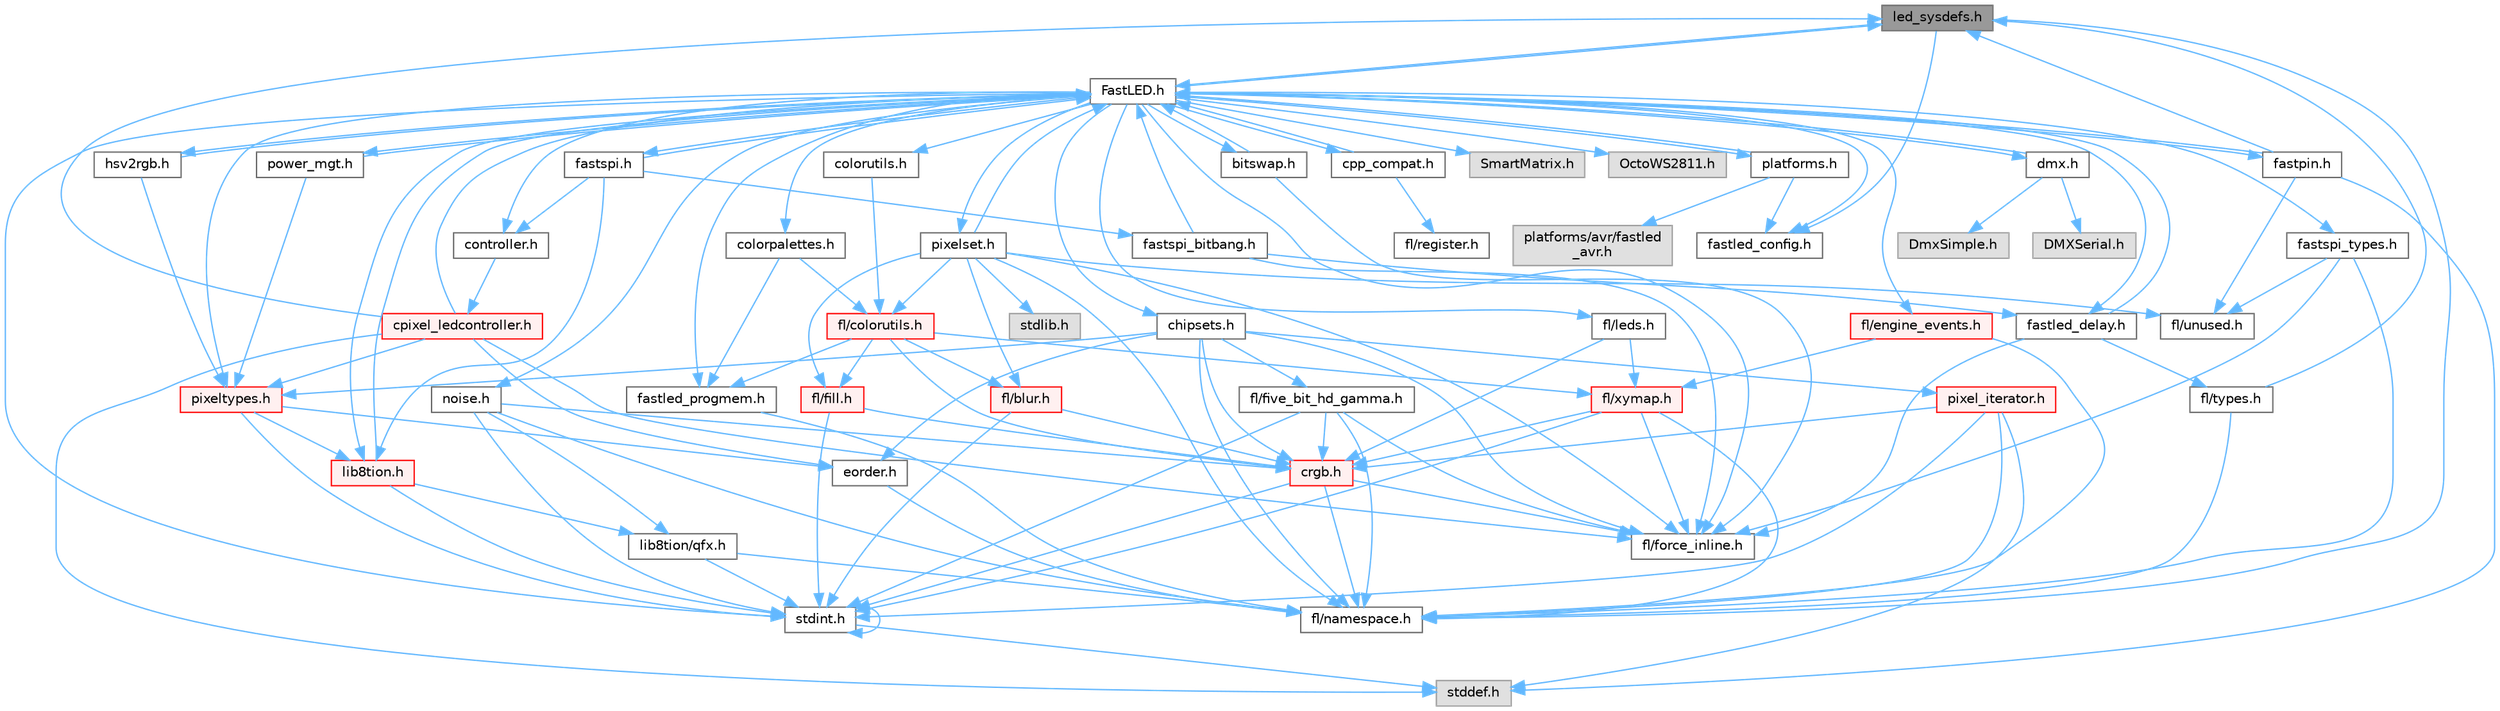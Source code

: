 digraph "led_sysdefs.h"
{
 // INTERACTIVE_SVG=YES
 // LATEX_PDF_SIZE
  bgcolor="transparent";
  edge [fontname=Helvetica,fontsize=10,labelfontname=Helvetica,labelfontsize=10];
  node [fontname=Helvetica,fontsize=10,shape=box,height=0.2,width=0.4];
  Node1 [id="Node000001",label="led_sysdefs.h",height=0.2,width=0.4,color="gray40", fillcolor="grey60", style="filled", fontcolor="black",tooltip="Determines which platform system definitions to include."];
  Node1 -> Node2 [id="edge1_Node000001_Node000002",color="steelblue1",style="solid",tooltip=" "];
  Node2 [id="Node000002",label="FastLED.h",height=0.2,width=0.4,color="grey40", fillcolor="white", style="filled",URL="$db/d97/_fast_l_e_d_8h.html",tooltip="central include file for FastLED, defines the CFastLED class/object"];
  Node2 -> Node3 [id="edge2_Node000002_Node000003",color="steelblue1",style="solid",tooltip=" "];
  Node3 [id="Node000003",label="stdint.h",height=0.2,width=0.4,color="grey40", fillcolor="white", style="filled",URL="$df/dd8/stdint_8h.html",tooltip=" "];
  Node3 -> Node4 [id="edge3_Node000003_Node000004",color="steelblue1",style="solid",tooltip=" "];
  Node4 [id="Node000004",label="stddef.h",height=0.2,width=0.4,color="grey60", fillcolor="#E0E0E0", style="filled",tooltip=" "];
  Node3 -> Node3 [id="edge4_Node000003_Node000003",color="steelblue1",style="solid",tooltip=" "];
  Node2 -> Node5 [id="edge5_Node000002_Node000005",color="steelblue1",style="solid",tooltip=" "];
  Node5 [id="Node000005",label="SmartMatrix.h",height=0.2,width=0.4,color="grey60", fillcolor="#E0E0E0", style="filled",tooltip=" "];
  Node2 -> Node6 [id="edge6_Node000002_Node000006",color="steelblue1",style="solid",tooltip=" "];
  Node6 [id="Node000006",label="OctoWS2811.h",height=0.2,width=0.4,color="grey60", fillcolor="#E0E0E0", style="filled",tooltip=" "];
  Node2 -> Node7 [id="edge7_Node000002_Node000007",color="steelblue1",style="solid",tooltip=" "];
  Node7 [id="Node000007",label="fl/force_inline.h",height=0.2,width=0.4,color="grey40", fillcolor="white", style="filled",URL="$d4/d64/force__inline_8h.html",tooltip=" "];
  Node2 -> Node8 [id="edge8_Node000002_Node000008",color="steelblue1",style="solid",tooltip=" "];
  Node8 [id="Node000008",label="cpp_compat.h",height=0.2,width=0.4,color="grey40", fillcolor="white", style="filled",URL="$d9/d13/cpp__compat_8h.html",tooltip="Compatibility functions based on C++ version."];
  Node8 -> Node2 [id="edge9_Node000008_Node000002",color="steelblue1",style="solid",tooltip=" "];
  Node8 -> Node9 [id="edge10_Node000008_Node000009",color="steelblue1",style="solid",tooltip=" "];
  Node9 [id="Node000009",label="fl/register.h",height=0.2,width=0.4,color="grey40", fillcolor="white", style="filled",URL="$df/d80/register_8h.html",tooltip=" "];
  Node2 -> Node10 [id="edge11_Node000002_Node000010",color="steelblue1",style="solid",tooltip=" "];
  Node10 [id="Node000010",label="fastled_config.h",height=0.2,width=0.4,color="grey40", fillcolor="white", style="filled",URL="$d5/d11/fastled__config_8h.html",tooltip="Contains definitions that can be used to configure FastLED at compile time."];
  Node2 -> Node1 [id="edge12_Node000002_Node000001",color="steelblue1",style="solid",tooltip=" "];
  Node2 -> Node11 [id="edge13_Node000002_Node000011",color="steelblue1",style="solid",tooltip=" "];
  Node11 [id="Node000011",label="fastled_delay.h",height=0.2,width=0.4,color="grey40", fillcolor="white", style="filled",URL="$d0/da8/fastled__delay_8h.html",tooltip="Utility functions and classes for managing delay cycles."];
  Node11 -> Node2 [id="edge14_Node000011_Node000002",color="steelblue1",style="solid",tooltip=" "];
  Node11 -> Node12 [id="edge15_Node000011_Node000012",color="steelblue1",style="solid",tooltip=" "];
  Node12 [id="Node000012",label="fl/types.h",height=0.2,width=0.4,color="grey40", fillcolor="white", style="filled",URL="$d7/da1/fl_2types_8h.html",tooltip=" "];
  Node12 -> Node13 [id="edge16_Node000012_Node000013",color="steelblue1",style="solid",tooltip=" "];
  Node13 [id="Node000013",label="fl/namespace.h",height=0.2,width=0.4,color="grey40", fillcolor="white", style="filled",URL="$df/d2a/namespace_8h.html",tooltip="Implements the FastLED namespace macros."];
  Node12 -> Node1 [id="edge17_Node000012_Node000001",color="steelblue1",style="solid",tooltip=" "];
  Node11 -> Node7 [id="edge18_Node000011_Node000007",color="steelblue1",style="solid",tooltip=" "];
  Node2 -> Node14 [id="edge19_Node000002_Node000014",color="steelblue1",style="solid",tooltip=" "];
  Node14 [id="Node000014",label="bitswap.h",height=0.2,width=0.4,color="grey40", fillcolor="white", style="filled",URL="$de/ded/bitswap_8h.html",tooltip="Functions for doing a rotation of bits/bytes used by parallel output."];
  Node14 -> Node2 [id="edge20_Node000014_Node000002",color="steelblue1",style="solid",tooltip=" "];
  Node14 -> Node7 [id="edge21_Node000014_Node000007",color="steelblue1",style="solid",tooltip=" "];
  Node2 -> Node15 [id="edge22_Node000002_Node000015",color="steelblue1",style="solid",tooltip=" "];
  Node15 [id="Node000015",label="controller.h",height=0.2,width=0.4,color="grey40", fillcolor="white", style="filled",URL="$d2/dd9/controller_8h.html",tooltip="deprecated: base definitions used by led controllers for writing out led data"];
  Node15 -> Node16 [id="edge23_Node000015_Node000016",color="steelblue1",style="solid",tooltip=" "];
  Node16 [id="Node000016",label="cpixel_ledcontroller.h",height=0.2,width=0.4,color="red", fillcolor="#FFF0F0", style="filled",URL="$d9/d57/cpixel__ledcontroller_8h.html",tooltip="defines the templated version of the CLEDController class"];
  Node16 -> Node4 [id="edge24_Node000016_Node000004",color="steelblue1",style="solid",tooltip=" "];
  Node16 -> Node2 [id="edge25_Node000016_Node000002",color="steelblue1",style="solid",tooltip=" "];
  Node16 -> Node1 [id="edge26_Node000016_Node000001",color="steelblue1",style="solid",tooltip=" "];
  Node16 -> Node17 [id="edge27_Node000016_Node000017",color="steelblue1",style="solid",tooltip=" "];
  Node17 [id="Node000017",label="pixeltypes.h",height=0.2,width=0.4,color="red", fillcolor="#FFF0F0", style="filled",URL="$d2/dba/pixeltypes_8h.html",tooltip="Includes defintions for RGB and HSV pixels."];
  Node17 -> Node3 [id="edge28_Node000017_Node000003",color="steelblue1",style="solid",tooltip=" "];
  Node17 -> Node18 [id="edge29_Node000017_Node000018",color="steelblue1",style="solid",tooltip=" "];
  Node18 [id="Node000018",label="lib8tion.h",height=0.2,width=0.4,color="red", fillcolor="#FFF0F0", style="filled",URL="$df/da5/lib8tion_8h.html",tooltip="Fast, efficient 8-bit math functions specifically designed for high-performance LED programming."];
  Node18 -> Node2 [id="edge30_Node000018_Node000002",color="steelblue1",style="solid",tooltip=" "];
  Node18 -> Node3 [id="edge31_Node000018_Node000003",color="steelblue1",style="solid",tooltip=" "];
  Node18 -> Node21 [id="edge32_Node000018_Node000021",color="steelblue1",style="solid",tooltip=" "];
  Node21 [id="Node000021",label="lib8tion/qfx.h",height=0.2,width=0.4,color="grey40", fillcolor="white", style="filled",URL="$d2/d19/qfx_8h.html",tooltip=" "];
  Node21 -> Node3 [id="edge33_Node000021_Node000003",color="steelblue1",style="solid",tooltip=" "];
  Node21 -> Node13 [id="edge34_Node000021_Node000013",color="steelblue1",style="solid",tooltip=" "];
  Node17 -> Node46 [id="edge35_Node000017_Node000046",color="steelblue1",style="solid",tooltip=" "];
  Node46 [id="Node000046",label="eorder.h",height=0.2,width=0.4,color="grey40", fillcolor="white", style="filled",URL="$db/d07/eorder_8h.html",tooltip="Defines color channel ordering enumerations."];
  Node46 -> Node13 [id="edge36_Node000046_Node000013",color="steelblue1",style="solid",tooltip=" "];
  Node16 -> Node46 [id="edge37_Node000016_Node000046",color="steelblue1",style="solid",tooltip=" "];
  Node16 -> Node7 [id="edge38_Node000016_Node000007",color="steelblue1",style="solid",tooltip=" "];
  Node2 -> Node67 [id="edge39_Node000002_Node000067",color="steelblue1",style="solid",tooltip=" "];
  Node67 [id="Node000067",label="fastpin.h",height=0.2,width=0.4,color="grey40", fillcolor="white", style="filled",URL="$db/d65/fastpin_8h.html",tooltip="Class base definitions for defining fast pin access."];
  Node67 -> Node2 [id="edge40_Node000067_Node000002",color="steelblue1",style="solid",tooltip=" "];
  Node67 -> Node1 [id="edge41_Node000067_Node000001",color="steelblue1",style="solid",tooltip=" "];
  Node67 -> Node4 [id="edge42_Node000067_Node000004",color="steelblue1",style="solid",tooltip=" "];
  Node67 -> Node54 [id="edge43_Node000067_Node000054",color="steelblue1",style="solid",tooltip=" "];
  Node54 [id="Node000054",label="fl/unused.h",height=0.2,width=0.4,color="grey40", fillcolor="white", style="filled",URL="$d8/d4b/unused_8h.html",tooltip=" "];
  Node2 -> Node68 [id="edge44_Node000002_Node000068",color="steelblue1",style="solid",tooltip=" "];
  Node68 [id="Node000068",label="fastspi_types.h",height=0.2,width=0.4,color="grey40", fillcolor="white", style="filled",URL="$d2/ddb/fastspi__types_8h.html",tooltip="Data types and constants used by SPI interfaces."];
  Node68 -> Node7 [id="edge45_Node000068_Node000007",color="steelblue1",style="solid",tooltip=" "];
  Node68 -> Node13 [id="edge46_Node000068_Node000013",color="steelblue1",style="solid",tooltip=" "];
  Node68 -> Node54 [id="edge47_Node000068_Node000054",color="steelblue1",style="solid",tooltip=" "];
  Node2 -> Node69 [id="edge48_Node000002_Node000069",color="steelblue1",style="solid",tooltip=" "];
  Node69 [id="Node000069",label="dmx.h",height=0.2,width=0.4,color="grey40", fillcolor="white", style="filled",URL="$d3/de1/dmx_8h.html",tooltip="Defines the DMX512-based LED controllers."];
  Node69 -> Node2 [id="edge49_Node000069_Node000002",color="steelblue1",style="solid",tooltip=" "];
  Node69 -> Node70 [id="edge50_Node000069_Node000070",color="steelblue1",style="solid",tooltip=" "];
  Node70 [id="Node000070",label="DmxSimple.h",height=0.2,width=0.4,color="grey60", fillcolor="#E0E0E0", style="filled",tooltip=" "];
  Node69 -> Node71 [id="edge51_Node000069_Node000071",color="steelblue1",style="solid",tooltip=" "];
  Node71 [id="Node000071",label="DMXSerial.h",height=0.2,width=0.4,color="grey60", fillcolor="#E0E0E0", style="filled",tooltip=" "];
  Node2 -> Node72 [id="edge52_Node000002_Node000072",color="steelblue1",style="solid",tooltip=" "];
  Node72 [id="Node000072",label="platforms.h",height=0.2,width=0.4,color="grey40", fillcolor="white", style="filled",URL="$da/dc9/platforms_8h.html",tooltip="Determines which platforms headers to include."];
  Node72 -> Node2 [id="edge53_Node000072_Node000002",color="steelblue1",style="solid",tooltip=" "];
  Node72 -> Node10 [id="edge54_Node000072_Node000010",color="steelblue1",style="solid",tooltip=" "];
  Node72 -> Node73 [id="edge55_Node000072_Node000073",color="steelblue1",style="solid",tooltip=" "];
  Node73 [id="Node000073",label="platforms/avr/fastled\l_avr.h",height=0.2,width=0.4,color="grey60", fillcolor="#E0E0E0", style="filled",tooltip=" "];
  Node2 -> Node74 [id="edge56_Node000002_Node000074",color="steelblue1",style="solid",tooltip=" "];
  Node74 [id="Node000074",label="fastled_progmem.h",height=0.2,width=0.4,color="grey40", fillcolor="white", style="filled",URL="$df/dab/fastled__progmem_8h.html",tooltip="Wrapper definitions to allow seamless use of PROGMEM in environments that have it."];
  Node74 -> Node13 [id="edge57_Node000074_Node000013",color="steelblue1",style="solid",tooltip=" "];
  Node2 -> Node18 [id="edge58_Node000002_Node000018",color="steelblue1",style="solid",tooltip=" "];
  Node2 -> Node17 [id="edge59_Node000002_Node000017",color="steelblue1",style="solid",tooltip=" "];
  Node2 -> Node75 [id="edge60_Node000002_Node000075",color="steelblue1",style="solid",tooltip=" "];
  Node75 [id="Node000075",label="hsv2rgb.h",height=0.2,width=0.4,color="grey40", fillcolor="white", style="filled",URL="$de/d9a/hsv2rgb_8h.html",tooltip="Functions to convert from the HSV colorspace to the RGB colorspace."];
  Node75 -> Node2 [id="edge61_Node000075_Node000002",color="steelblue1",style="solid",tooltip=" "];
  Node75 -> Node17 [id="edge62_Node000075_Node000017",color="steelblue1",style="solid",tooltip=" "];
  Node2 -> Node76 [id="edge63_Node000002_Node000076",color="steelblue1",style="solid",tooltip=" "];
  Node76 [id="Node000076",label="colorutils.h",height=0.2,width=0.4,color="grey40", fillcolor="white", style="filled",URL="$d1/dfb/colorutils_8h.html",tooltip=" "];
  Node76 -> Node77 [id="edge64_Node000076_Node000077",color="steelblue1",style="solid",tooltip=" "];
  Node77 [id="Node000077",label="fl/colorutils.h",height=0.2,width=0.4,color="red", fillcolor="#FFF0F0", style="filled",URL="$d7/df9/fl_2colorutils_8h.html",tooltip="Utility functions for color fill, palettes, blending, and more."];
  Node77 -> Node40 [id="edge65_Node000077_Node000040",color="steelblue1",style="solid",tooltip=" "];
  Node40 [id="Node000040",label="crgb.h",height=0.2,width=0.4,color="red", fillcolor="#FFF0F0", style="filled",URL="$db/dd1/crgb_8h.html",tooltip="Defines the red, green, and blue (RGB) pixel struct."];
  Node40 -> Node3 [id="edge66_Node000040_Node000003",color="steelblue1",style="solid",tooltip=" "];
  Node40 -> Node13 [id="edge67_Node000040_Node000013",color="steelblue1",style="solid",tooltip=" "];
  Node40 -> Node7 [id="edge68_Node000040_Node000007",color="steelblue1",style="solid",tooltip=" "];
  Node77 -> Node74 [id="edge69_Node000077_Node000074",color="steelblue1",style="solid",tooltip=" "];
  Node77 -> Node78 [id="edge70_Node000077_Node000078",color="steelblue1",style="solid",tooltip=" "];
  Node78 [id="Node000078",label="fl/blur.h",height=0.2,width=0.4,color="red", fillcolor="#FFF0F0", style="filled",URL="$d4/df5/blur_8h.html",tooltip=" "];
  Node78 -> Node3 [id="edge71_Node000078_Node000003",color="steelblue1",style="solid",tooltip=" "];
  Node78 -> Node40 [id="edge72_Node000078_Node000040",color="steelblue1",style="solid",tooltip=" "];
  Node77 -> Node81 [id="edge73_Node000077_Node000081",color="steelblue1",style="solid",tooltip=" "];
  Node81 [id="Node000081",label="fl/fill.h",height=0.2,width=0.4,color="red", fillcolor="#FFF0F0", style="filled",URL="$d2/d78/fill_8h.html",tooltip=" "];
  Node81 -> Node40 [id="edge74_Node000081_Node000040",color="steelblue1",style="solid",tooltip=" "];
  Node81 -> Node3 [id="edge75_Node000081_Node000003",color="steelblue1",style="solid",tooltip=" "];
  Node77 -> Node64 [id="edge76_Node000077_Node000064",color="steelblue1",style="solid",tooltip=" "];
  Node64 [id="Node000064",label="fl/xymap.h",height=0.2,width=0.4,color="red", fillcolor="#FFF0F0", style="filled",URL="$da/d61/xymap_8h.html",tooltip=" "];
  Node64 -> Node3 [id="edge77_Node000064_Node000003",color="steelblue1",style="solid",tooltip=" "];
  Node64 -> Node40 [id="edge78_Node000064_Node000040",color="steelblue1",style="solid",tooltip=" "];
  Node64 -> Node7 [id="edge79_Node000064_Node000007",color="steelblue1",style="solid",tooltip=" "];
  Node64 -> Node13 [id="edge80_Node000064_Node000013",color="steelblue1",style="solid",tooltip=" "];
  Node2 -> Node82 [id="edge81_Node000002_Node000082",color="steelblue1",style="solid",tooltip=" "];
  Node82 [id="Node000082",label="pixelset.h",height=0.2,width=0.4,color="grey40", fillcolor="white", style="filled",URL="$d4/d46/pixelset_8h.html",tooltip="Declares classes for managing logical groups of LEDs."];
  Node82 -> Node7 [id="edge82_Node000082_Node000007",color="steelblue1",style="solid",tooltip=" "];
  Node82 -> Node13 [id="edge83_Node000082_Node000013",color="steelblue1",style="solid",tooltip=" "];
  Node82 -> Node54 [id="edge84_Node000082_Node000054",color="steelblue1",style="solid",tooltip=" "];
  Node82 -> Node77 [id="edge85_Node000082_Node000077",color="steelblue1",style="solid",tooltip=" "];
  Node82 -> Node81 [id="edge86_Node000082_Node000081",color="steelblue1",style="solid",tooltip=" "];
  Node82 -> Node78 [id="edge87_Node000082_Node000078",color="steelblue1",style="solid",tooltip=" "];
  Node82 -> Node2 [id="edge88_Node000082_Node000002",color="steelblue1",style="solid",tooltip=" "];
  Node82 -> Node83 [id="edge89_Node000082_Node000083",color="steelblue1",style="solid",tooltip=" "];
  Node83 [id="Node000083",label="stdlib.h",height=0.2,width=0.4,color="grey60", fillcolor="#E0E0E0", style="filled",tooltip=" "];
  Node2 -> Node84 [id="edge90_Node000002_Node000084",color="steelblue1",style="solid",tooltip=" "];
  Node84 [id="Node000084",label="colorpalettes.h",height=0.2,width=0.4,color="grey40", fillcolor="white", style="filled",URL="$dc/dcc/colorpalettes_8h.html",tooltip="Declarations for the predefined color palettes supplied by FastLED."];
  Node84 -> Node77 [id="edge91_Node000084_Node000077",color="steelblue1",style="solid",tooltip=" "];
  Node84 -> Node74 [id="edge92_Node000084_Node000074",color="steelblue1",style="solid",tooltip=" "];
  Node2 -> Node85 [id="edge93_Node000002_Node000085",color="steelblue1",style="solid",tooltip=" "];
  Node85 [id="Node000085",label="noise.h",height=0.2,width=0.4,color="grey40", fillcolor="white", style="filled",URL="$d1/d31/noise_8h.html",tooltip="Functions to generate and fill arrays with noise."];
  Node85 -> Node3 [id="edge94_Node000085_Node000003",color="steelblue1",style="solid",tooltip=" "];
  Node85 -> Node40 [id="edge95_Node000085_Node000040",color="steelblue1",style="solid",tooltip=" "];
  Node85 -> Node13 [id="edge96_Node000085_Node000013",color="steelblue1",style="solid",tooltip=" "];
  Node85 -> Node21 [id="edge97_Node000085_Node000021",color="steelblue1",style="solid",tooltip=" "];
  Node2 -> Node86 [id="edge98_Node000002_Node000086",color="steelblue1",style="solid",tooltip=" "];
  Node86 [id="Node000086",label="power_mgt.h",height=0.2,width=0.4,color="grey40", fillcolor="white", style="filled",URL="$dc/d5b/power__mgt_8h.html",tooltip="Functions to limit the power used by FastLED."];
  Node86 -> Node2 [id="edge99_Node000086_Node000002",color="steelblue1",style="solid",tooltip=" "];
  Node86 -> Node17 [id="edge100_Node000086_Node000017",color="steelblue1",style="solid",tooltip=" "];
  Node2 -> Node87 [id="edge101_Node000002_Node000087",color="steelblue1",style="solid",tooltip=" "];
  Node87 [id="Node000087",label="fastspi.h",height=0.2,width=0.4,color="grey40", fillcolor="white", style="filled",URL="$d6/ddc/fastspi_8h.html",tooltip="Serial peripheral interface (SPI) definitions per platform."];
  Node87 -> Node2 [id="edge102_Node000087_Node000002",color="steelblue1",style="solid",tooltip=" "];
  Node87 -> Node15 [id="edge103_Node000087_Node000015",color="steelblue1",style="solid",tooltip=" "];
  Node87 -> Node18 [id="edge104_Node000087_Node000018",color="steelblue1",style="solid",tooltip=" "];
  Node87 -> Node88 [id="edge105_Node000087_Node000088",color="steelblue1",style="solid",tooltip=" "];
  Node88 [id="Node000088",label="fastspi_bitbang.h",height=0.2,width=0.4,color="grey40", fillcolor="white", style="filled",URL="$d9/d8d/fastspi__bitbang_8h.html",tooltip="Software SPI (aka bit-banging) support."];
  Node88 -> Node2 [id="edge106_Node000088_Node000002",color="steelblue1",style="solid",tooltip=" "];
  Node88 -> Node11 [id="edge107_Node000088_Node000011",color="steelblue1",style="solid",tooltip=" "];
  Node88 -> Node7 [id="edge108_Node000088_Node000007",color="steelblue1",style="solid",tooltip=" "];
  Node2 -> Node89 [id="edge109_Node000002_Node000089",color="steelblue1",style="solid",tooltip=" "];
  Node89 [id="Node000089",label="chipsets.h",height=0.2,width=0.4,color="grey40", fillcolor="white", style="filled",URL="$db/d66/chipsets_8h.html",tooltip="Contains the bulk of the definitions for the various LED chipsets supported."];
  Node89 -> Node17 [id="edge110_Node000089_Node000017",color="steelblue1",style="solid",tooltip=" "];
  Node89 -> Node50 [id="edge111_Node000089_Node000050",color="steelblue1",style="solid",tooltip=" "];
  Node50 [id="Node000050",label="fl/five_bit_hd_gamma.h",height=0.2,width=0.4,color="grey40", fillcolor="white", style="filled",URL="$dc/d44/five__bit__hd__gamma_8h.html",tooltip="Declares functions for five-bit gamma correction."];
  Node50 -> Node3 [id="edge112_Node000050_Node000003",color="steelblue1",style="solid",tooltip=" "];
  Node50 -> Node40 [id="edge113_Node000050_Node000040",color="steelblue1",style="solid",tooltip=" "];
  Node50 -> Node7 [id="edge114_Node000050_Node000007",color="steelblue1",style="solid",tooltip=" "];
  Node50 -> Node13 [id="edge115_Node000050_Node000013",color="steelblue1",style="solid",tooltip=" "];
  Node89 -> Node7 [id="edge116_Node000089_Node000007",color="steelblue1",style="solid",tooltip=" "];
  Node89 -> Node52 [id="edge117_Node000089_Node000052",color="steelblue1",style="solid",tooltip=" "];
  Node52 [id="Node000052",label="pixel_iterator.h",height=0.2,width=0.4,color="red", fillcolor="#FFF0F0", style="filled",URL="$d8/d6c/pixel__iterator_8h.html",tooltip="Non-templated low level pixel data writing class."];
  Node52 -> Node4 [id="edge118_Node000052_Node000004",color="steelblue1",style="solid",tooltip=" "];
  Node52 -> Node3 [id="edge119_Node000052_Node000003",color="steelblue1",style="solid",tooltip=" "];
  Node52 -> Node13 [id="edge120_Node000052_Node000013",color="steelblue1",style="solid",tooltip=" "];
  Node52 -> Node40 [id="edge121_Node000052_Node000040",color="steelblue1",style="solid",tooltip=" "];
  Node89 -> Node40 [id="edge122_Node000089_Node000040",color="steelblue1",style="solid",tooltip=" "];
  Node89 -> Node46 [id="edge123_Node000089_Node000046",color="steelblue1",style="solid",tooltip=" "];
  Node89 -> Node13 [id="edge124_Node000089_Node000013",color="steelblue1",style="solid",tooltip=" "];
  Node2 -> Node55 [id="edge125_Node000002_Node000055",color="steelblue1",style="solid",tooltip=" "];
  Node55 [id="Node000055",label="fl/engine_events.h",height=0.2,width=0.4,color="red", fillcolor="#FFF0F0", style="filled",URL="$db/dc0/engine__events_8h.html",tooltip=" "];
  Node55 -> Node13 [id="edge126_Node000055_Node000013",color="steelblue1",style="solid",tooltip=" "];
  Node55 -> Node64 [id="edge127_Node000055_Node000064",color="steelblue1",style="solid",tooltip=" "];
  Node2 -> Node90 [id="edge128_Node000002_Node000090",color="steelblue1",style="solid",tooltip=" "];
  Node90 [id="Node000090",label="fl/leds.h",height=0.2,width=0.4,color="grey40", fillcolor="white", style="filled",URL="$da/d78/leds_8h.html",tooltip=" "];
  Node90 -> Node40 [id="edge129_Node000090_Node000040",color="steelblue1",style="solid",tooltip=" "];
  Node90 -> Node64 [id="edge130_Node000090_Node000064",color="steelblue1",style="solid",tooltip=" "];
  Node1 -> Node10 [id="edge131_Node000001_Node000010",color="steelblue1",style="solid",tooltip=" "];
  Node1 -> Node13 [id="edge132_Node000001_Node000013",color="steelblue1",style="solid",tooltip=" "];
}
